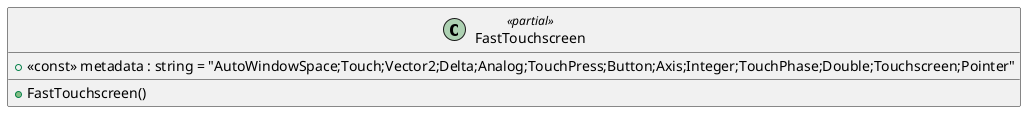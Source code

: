 @startuml
class FastTouchscreen <<partial>> {
    + <<const>> metadata : string = "AutoWindowSpace;Touch;Vector2;Delta;Analog;TouchPress;Button;Axis;Integer;TouchPhase;Double;Touchscreen;Pointer"
    + FastTouchscreen()
}
@enduml
